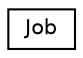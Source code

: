 digraph "Graphical Class Hierarchy"
{
  edge [fontname="Helvetica",fontsize="10",labelfontname="Helvetica",labelfontsize="10"];
  node [fontname="Helvetica",fontsize="10",shape=record];
  rankdir="LR";
  Node1 [label="Job",height=0.2,width=0.4,color="black", fillcolor="white", style="filled",URL="$classRNReplicaNet_1_1Job.html"];
}
